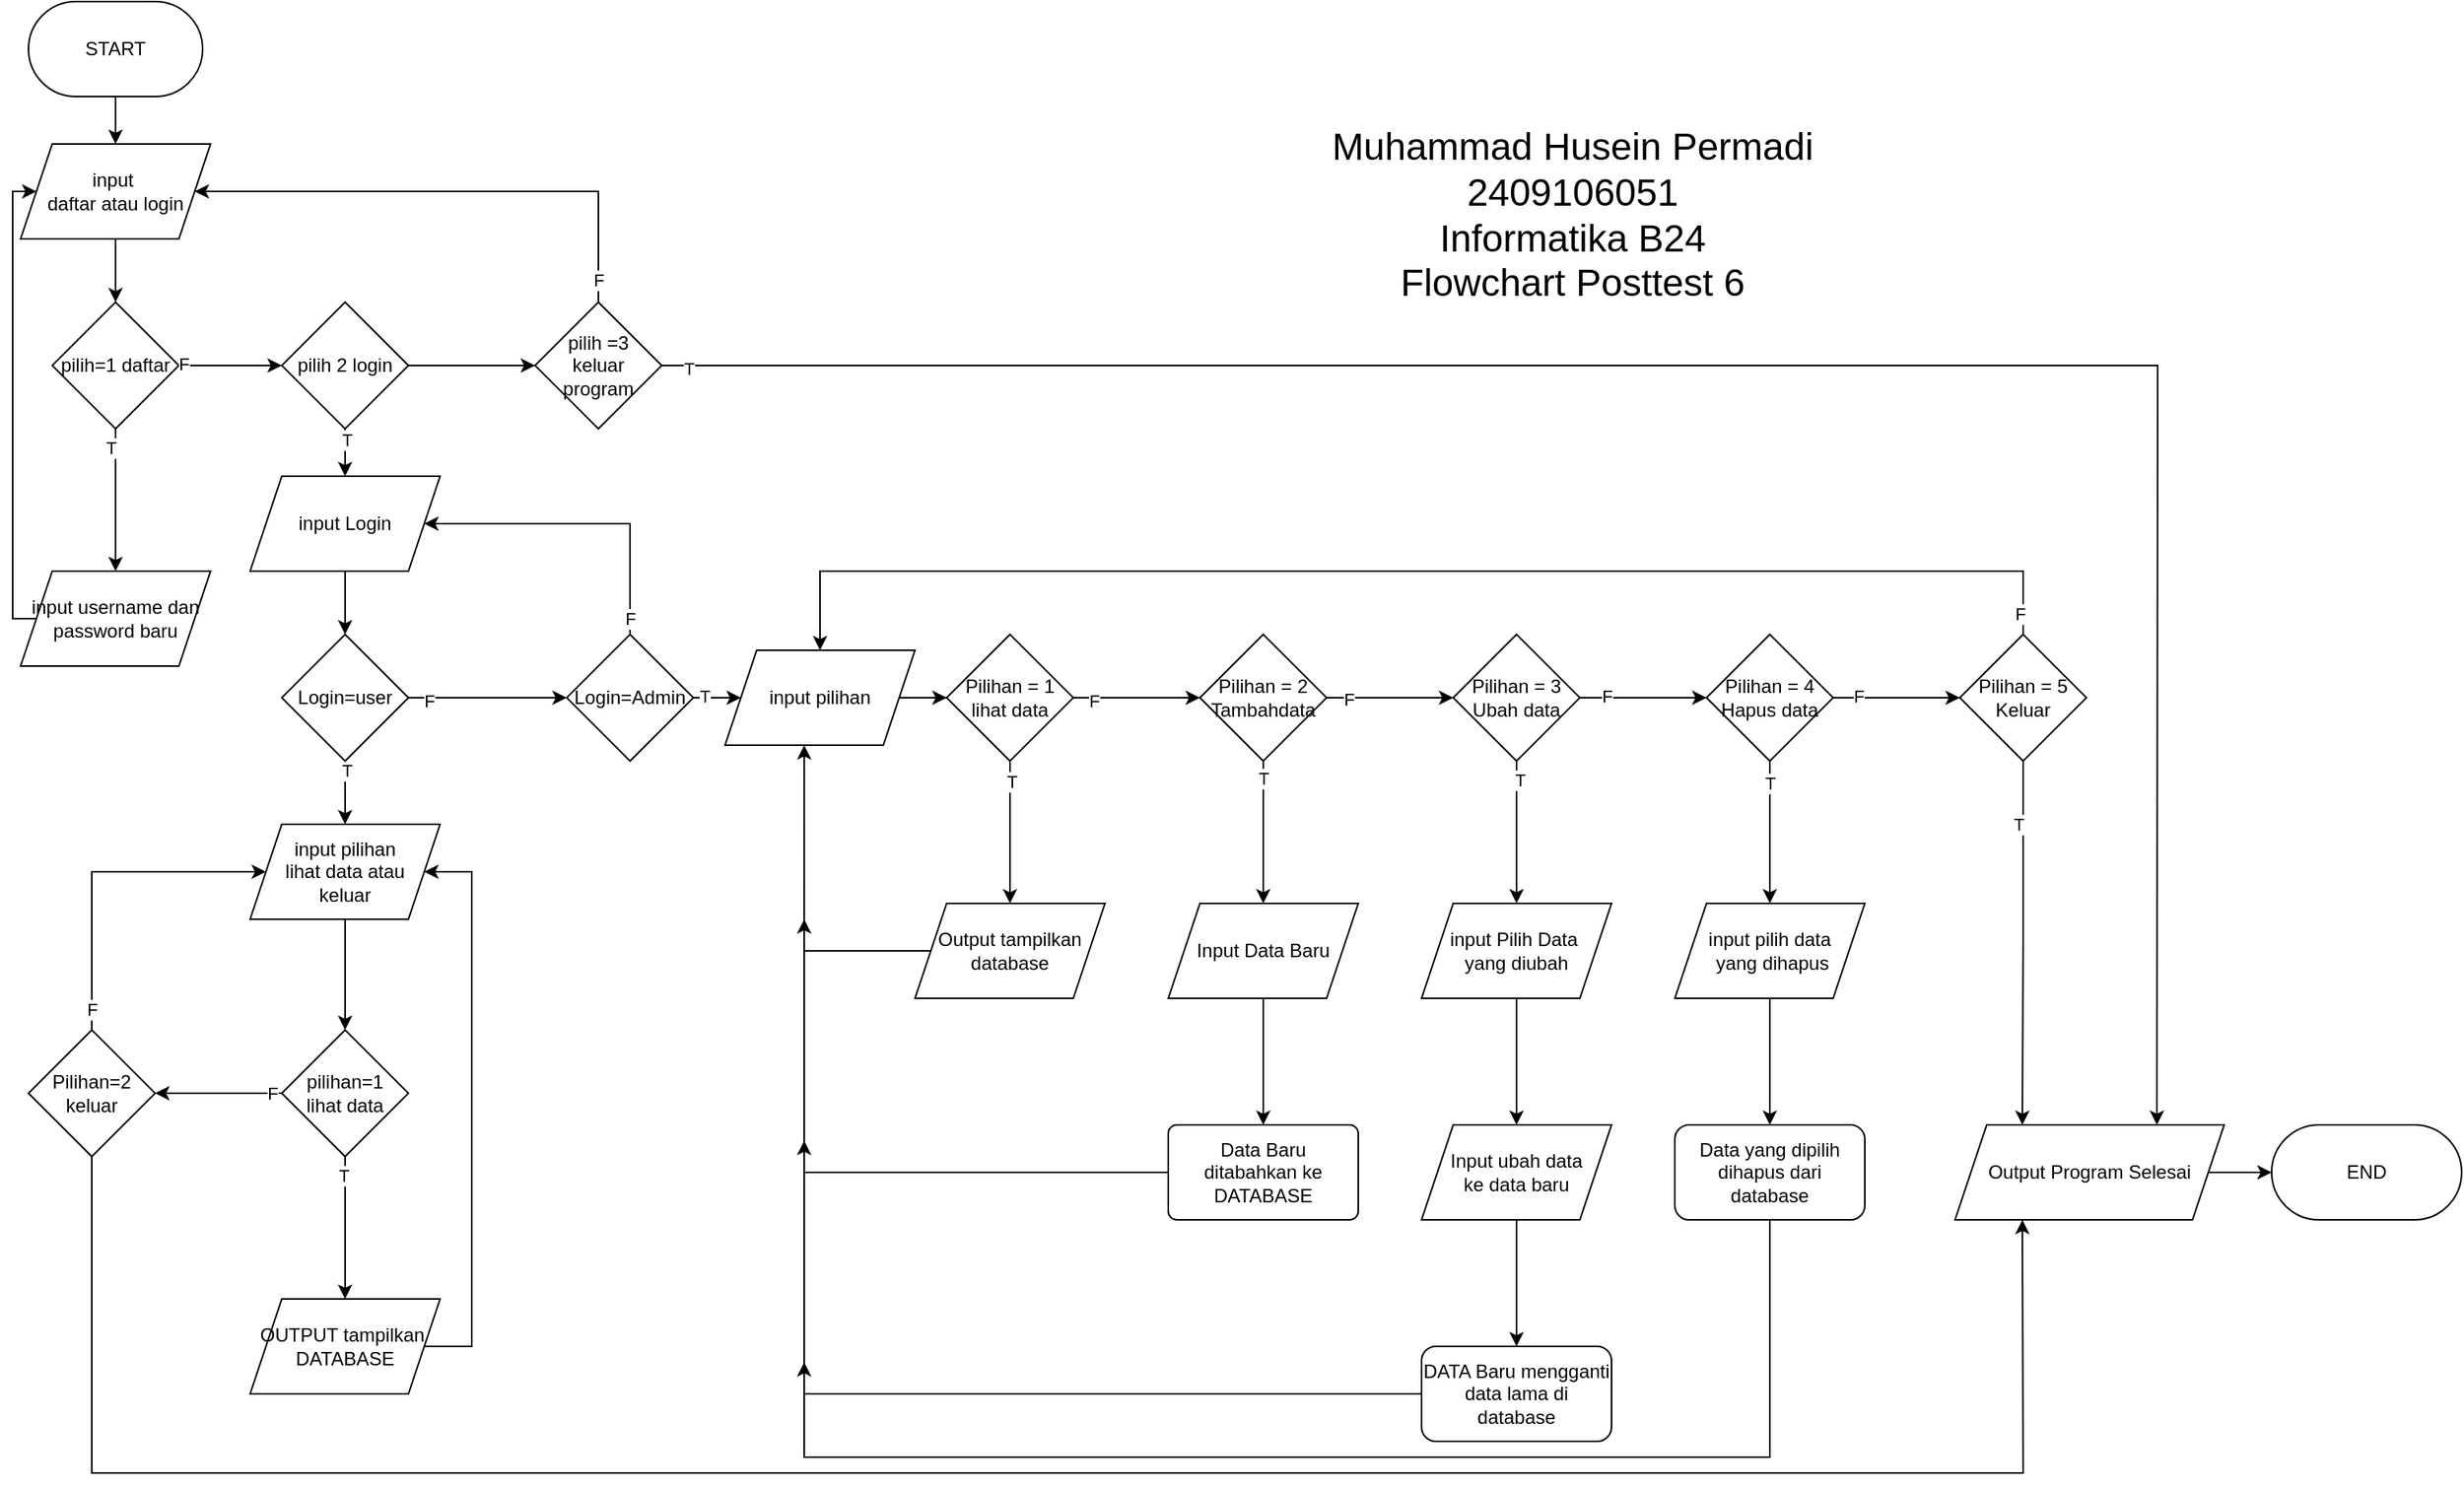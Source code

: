 <mxfile version="24.7.8">
  <diagram id="C5RBs43oDa-KdzZeNtuy" name="Page-1">
    <mxGraphModel dx="1829" dy="960" grid="1" gridSize="10" guides="1" tooltips="1" connect="1" arrows="1" fold="1" page="1" pageScale="1" pageWidth="827" pageHeight="1169" math="0" shadow="0">
      <root>
        <mxCell id="WIyWlLk6GJQsqaUBKTNV-0" />
        <mxCell id="WIyWlLk6GJQsqaUBKTNV-1" parent="WIyWlLk6GJQsqaUBKTNV-0" />
        <mxCell id="QPFy2tiAlWRGFWoXXFRA-13" value="" style="edgeStyle=orthogonalEdgeStyle;rounded=0;orthogonalLoop=1;jettySize=auto;html=1;" parent="WIyWlLk6GJQsqaUBKTNV-1" source="QPFy2tiAlWRGFWoXXFRA-0" target="QPFy2tiAlWRGFWoXXFRA-9" edge="1">
          <mxGeometry relative="1" as="geometry" />
        </mxCell>
        <mxCell id="QPFy2tiAlWRGFWoXXFRA-0" value="START" style="rounded=1;whiteSpace=wrap;html=1;arcSize=50;" parent="WIyWlLk6GJQsqaUBKTNV-1" vertex="1">
          <mxGeometry x="20" y="10" width="110" height="60" as="geometry" />
        </mxCell>
        <mxCell id="QPFy2tiAlWRGFWoXXFRA-32" value="" style="edgeStyle=orthogonalEdgeStyle;rounded=0;orthogonalLoop=1;jettySize=auto;html=1;" parent="WIyWlLk6GJQsqaUBKTNV-1" source="QPFy2tiAlWRGFWoXXFRA-5" target="QPFy2tiAlWRGFWoXXFRA-31" edge="1">
          <mxGeometry relative="1" as="geometry" />
        </mxCell>
        <mxCell id="QPFy2tiAlWRGFWoXXFRA-38" value="T" style="edgeLabel;html=1;align=center;verticalAlign=middle;resizable=0;points=[];" parent="QPFy2tiAlWRGFWoXXFRA-32" vertex="1" connectable="0">
          <mxGeometry x="-0.732" y="-3" relative="1" as="geometry">
            <mxPoint as="offset" />
          </mxGeometry>
        </mxCell>
        <mxCell id="QPFy2tiAlWRGFWoXXFRA-5" value="pilih=1 daftar" style="rhombus;whiteSpace=wrap;html=1;" parent="WIyWlLk6GJQsqaUBKTNV-1" vertex="1">
          <mxGeometry x="35" y="200" width="80" height="80" as="geometry" />
        </mxCell>
        <mxCell id="QPFy2tiAlWRGFWoXXFRA-41" value="" style="edgeStyle=orthogonalEdgeStyle;rounded=0;orthogonalLoop=1;jettySize=auto;html=1;" parent="WIyWlLk6GJQsqaUBKTNV-1" source="QPFy2tiAlWRGFWoXXFRA-6" target="QPFy2tiAlWRGFWoXXFRA-40" edge="1">
          <mxGeometry relative="1" as="geometry" />
        </mxCell>
        <mxCell id="QPFy2tiAlWRGFWoXXFRA-42" value="T" style="edgeLabel;html=1;align=center;verticalAlign=middle;resizable=0;points=[];" parent="QPFy2tiAlWRGFWoXXFRA-41" vertex="1" connectable="0">
          <mxGeometry x="-0.732" y="1" relative="1" as="geometry">
            <mxPoint as="offset" />
          </mxGeometry>
        </mxCell>
        <mxCell id="zGRnSUCD0bn5UvvZapL_-1" value="" style="edgeStyle=orthogonalEdgeStyle;rounded=0;orthogonalLoop=1;jettySize=auto;html=1;" edge="1" parent="WIyWlLk6GJQsqaUBKTNV-1" source="QPFy2tiAlWRGFWoXXFRA-6" target="zGRnSUCD0bn5UvvZapL_-0">
          <mxGeometry relative="1" as="geometry" />
        </mxCell>
        <mxCell id="QPFy2tiAlWRGFWoXXFRA-6" value="pilih 2 login" style="rhombus;whiteSpace=wrap;html=1;" parent="WIyWlLk6GJQsqaUBKTNV-1" vertex="1">
          <mxGeometry x="180" y="200" width="80" height="80" as="geometry" />
        </mxCell>
        <mxCell id="QPFy2tiAlWRGFWoXXFRA-14" value="" style="edgeStyle=orthogonalEdgeStyle;rounded=0;orthogonalLoop=1;jettySize=auto;html=1;" parent="WIyWlLk6GJQsqaUBKTNV-1" source="QPFy2tiAlWRGFWoXXFRA-9" target="QPFy2tiAlWRGFWoXXFRA-5" edge="1">
          <mxGeometry relative="1" as="geometry" />
        </mxCell>
        <mxCell id="QPFy2tiAlWRGFWoXXFRA-9" value="input&amp;nbsp;&lt;div&gt;daftar atau login&lt;/div&gt;" style="shape=parallelogram;perimeter=parallelogramPerimeter;whiteSpace=wrap;html=1;fixedSize=1;" parent="WIyWlLk6GJQsqaUBKTNV-1" vertex="1">
          <mxGeometry x="15" y="100" width="120" height="60" as="geometry" />
        </mxCell>
        <mxCell id="QPFy2tiAlWRGFWoXXFRA-29" value="" style="endArrow=classic;html=1;rounded=0;exitX=1;exitY=0.5;exitDx=0;exitDy=0;" parent="WIyWlLk6GJQsqaUBKTNV-1" source="QPFy2tiAlWRGFWoXXFRA-5" target="QPFy2tiAlWRGFWoXXFRA-6" edge="1">
          <mxGeometry width="50" height="50" relative="1" as="geometry">
            <mxPoint x="220" y="240" as="sourcePoint" />
            <mxPoint x="270" y="190" as="targetPoint" />
          </mxGeometry>
        </mxCell>
        <mxCell id="QPFy2tiAlWRGFWoXXFRA-30" value="F" style="edgeLabel;html=1;align=center;verticalAlign=middle;resizable=0;points=[];" parent="QPFy2tiAlWRGFWoXXFRA-29" vertex="1" connectable="0">
          <mxGeometry x="-0.919" y="1" relative="1" as="geometry">
            <mxPoint as="offset" />
          </mxGeometry>
        </mxCell>
        <mxCell id="QPFy2tiAlWRGFWoXXFRA-31" value="input username dan password baru" style="shape=parallelogram;perimeter=parallelogramPerimeter;whiteSpace=wrap;html=1;fixedSize=1;" parent="WIyWlLk6GJQsqaUBKTNV-1" vertex="1">
          <mxGeometry x="15" y="370" width="120" height="60" as="geometry" />
        </mxCell>
        <mxCell id="QPFy2tiAlWRGFWoXXFRA-33" value="" style="endArrow=classic;html=1;rounded=0;exitX=0;exitY=0.5;exitDx=0;exitDy=0;entryX=0;entryY=0.5;entryDx=0;entryDy=0;" parent="WIyWlLk6GJQsqaUBKTNV-1" source="QPFy2tiAlWRGFWoXXFRA-31" target="QPFy2tiAlWRGFWoXXFRA-9" edge="1">
          <mxGeometry width="50" height="50" relative="1" as="geometry">
            <mxPoint x="220" y="300" as="sourcePoint" />
            <mxPoint x="270" y="250" as="targetPoint" />
            <Array as="points">
              <mxPoint x="10" y="400" />
              <mxPoint x="10" y="130" />
            </Array>
          </mxGeometry>
        </mxCell>
        <mxCell id="QPFy2tiAlWRGFWoXXFRA-44" value="" style="edgeStyle=orthogonalEdgeStyle;rounded=0;orthogonalLoop=1;jettySize=auto;html=1;" parent="WIyWlLk6GJQsqaUBKTNV-1" source="QPFy2tiAlWRGFWoXXFRA-40" target="QPFy2tiAlWRGFWoXXFRA-43" edge="1">
          <mxGeometry relative="1" as="geometry" />
        </mxCell>
        <mxCell id="QPFy2tiAlWRGFWoXXFRA-40" value="input Login" style="shape=parallelogram;perimeter=parallelogramPerimeter;whiteSpace=wrap;html=1;fixedSize=1;" parent="WIyWlLk6GJQsqaUBKTNV-1" vertex="1">
          <mxGeometry x="160" y="310" width="120" height="60" as="geometry" />
        </mxCell>
        <mxCell id="QPFy2tiAlWRGFWoXXFRA-46" value="" style="edgeStyle=orthogonalEdgeStyle;rounded=0;orthogonalLoop=1;jettySize=auto;html=1;" parent="WIyWlLk6GJQsqaUBKTNV-1" source="QPFy2tiAlWRGFWoXXFRA-43" target="QPFy2tiAlWRGFWoXXFRA-45" edge="1">
          <mxGeometry relative="1" as="geometry" />
        </mxCell>
        <mxCell id="QPFy2tiAlWRGFWoXXFRA-55" value="T" style="edgeLabel;html=1;align=center;verticalAlign=middle;resizable=0;points=[];" parent="QPFy2tiAlWRGFWoXXFRA-46" vertex="1" connectable="0">
          <mxGeometry x="-0.688" y="1" relative="1" as="geometry">
            <mxPoint as="offset" />
          </mxGeometry>
        </mxCell>
        <mxCell id="QPFy2tiAlWRGFWoXXFRA-65" value="" style="edgeStyle=orthogonalEdgeStyle;rounded=0;orthogonalLoop=1;jettySize=auto;html=1;" parent="WIyWlLk6GJQsqaUBKTNV-1" source="QPFy2tiAlWRGFWoXXFRA-43" target="QPFy2tiAlWRGFWoXXFRA-64" edge="1">
          <mxGeometry relative="1" as="geometry" />
        </mxCell>
        <mxCell id="QPFy2tiAlWRGFWoXXFRA-135" value="F" style="edgeLabel;html=1;align=center;verticalAlign=middle;resizable=0;points=[];" parent="QPFy2tiAlWRGFWoXXFRA-65" vertex="1" connectable="0">
          <mxGeometry x="-0.756" y="-2" relative="1" as="geometry">
            <mxPoint x="1" as="offset" />
          </mxGeometry>
        </mxCell>
        <mxCell id="QPFy2tiAlWRGFWoXXFRA-43" value="Login=user" style="rhombus;whiteSpace=wrap;html=1;" parent="WIyWlLk6GJQsqaUBKTNV-1" vertex="1">
          <mxGeometry x="180" y="410" width="80" height="80" as="geometry" />
        </mxCell>
        <mxCell id="QPFy2tiAlWRGFWoXXFRA-48" value="" style="edgeStyle=orthogonalEdgeStyle;rounded=0;orthogonalLoop=1;jettySize=auto;html=1;" parent="WIyWlLk6GJQsqaUBKTNV-1" source="QPFy2tiAlWRGFWoXXFRA-45" target="QPFy2tiAlWRGFWoXXFRA-47" edge="1">
          <mxGeometry relative="1" as="geometry" />
        </mxCell>
        <mxCell id="QPFy2tiAlWRGFWoXXFRA-45" value="input pilihan&lt;div&gt;lihat data atau&lt;/div&gt;&lt;div&gt;keluar&lt;/div&gt;" style="shape=parallelogram;perimeter=parallelogramPerimeter;whiteSpace=wrap;html=1;fixedSize=1;" parent="WIyWlLk6GJQsqaUBKTNV-1" vertex="1">
          <mxGeometry x="160" y="530" width="120" height="60" as="geometry" />
        </mxCell>
        <mxCell id="QPFy2tiAlWRGFWoXXFRA-52" value="" style="edgeStyle=orthogonalEdgeStyle;rounded=0;orthogonalLoop=1;jettySize=auto;html=1;" parent="WIyWlLk6GJQsqaUBKTNV-1" source="QPFy2tiAlWRGFWoXXFRA-47" target="QPFy2tiAlWRGFWoXXFRA-51" edge="1">
          <mxGeometry relative="1" as="geometry" />
        </mxCell>
        <mxCell id="QPFy2tiAlWRGFWoXXFRA-56" value="F" style="edgeLabel;html=1;align=center;verticalAlign=middle;resizable=0;points=[];" parent="QPFy2tiAlWRGFWoXXFRA-52" vertex="1" connectable="0">
          <mxGeometry x="-0.832" relative="1" as="geometry">
            <mxPoint as="offset" />
          </mxGeometry>
        </mxCell>
        <mxCell id="QPFy2tiAlWRGFWoXXFRA-130" value="" style="edgeStyle=orthogonalEdgeStyle;rounded=0;orthogonalLoop=1;jettySize=auto;html=1;" parent="WIyWlLk6GJQsqaUBKTNV-1" source="QPFy2tiAlWRGFWoXXFRA-47" target="QPFy2tiAlWRGFWoXXFRA-129" edge="1">
          <mxGeometry relative="1" as="geometry" />
        </mxCell>
        <mxCell id="QPFy2tiAlWRGFWoXXFRA-131" value="T" style="edgeLabel;html=1;align=center;verticalAlign=middle;resizable=0;points=[];" parent="QPFy2tiAlWRGFWoXXFRA-130" vertex="1" connectable="0">
          <mxGeometry x="-0.731" y="-1" relative="1" as="geometry">
            <mxPoint as="offset" />
          </mxGeometry>
        </mxCell>
        <mxCell id="QPFy2tiAlWRGFWoXXFRA-47" value="pilihan=1&lt;div&gt;lihat data&lt;/div&gt;" style="rhombus;whiteSpace=wrap;html=1;" parent="WIyWlLk6GJQsqaUBKTNV-1" vertex="1">
          <mxGeometry x="180" y="660" width="80" height="80" as="geometry" />
        </mxCell>
        <mxCell id="QPFy2tiAlWRGFWoXXFRA-51" value="Pilihan=2&lt;div&gt;keluar&lt;/div&gt;" style="rhombus;whiteSpace=wrap;html=1;" parent="WIyWlLk6GJQsqaUBKTNV-1" vertex="1">
          <mxGeometry x="20" y="660" width="80" height="80" as="geometry" />
        </mxCell>
        <mxCell id="QPFy2tiAlWRGFWoXXFRA-53" value="" style="endArrow=classic;html=1;rounded=0;exitX=0.5;exitY=0;exitDx=0;exitDy=0;entryX=0;entryY=0.5;entryDx=0;entryDy=0;" parent="WIyWlLk6GJQsqaUBKTNV-1" source="QPFy2tiAlWRGFWoXXFRA-51" target="QPFy2tiAlWRGFWoXXFRA-45" edge="1">
          <mxGeometry width="50" height="50" relative="1" as="geometry">
            <mxPoint x="490" y="650" as="sourcePoint" />
            <mxPoint x="540" y="600" as="targetPoint" />
            <Array as="points">
              <mxPoint x="60" y="560" />
            </Array>
          </mxGeometry>
        </mxCell>
        <mxCell id="QPFy2tiAlWRGFWoXXFRA-54" value="F" style="edgeLabel;html=1;align=center;verticalAlign=middle;resizable=0;points=[];" parent="QPFy2tiAlWRGFWoXXFRA-53" vertex="1" connectable="0">
          <mxGeometry x="-0.877" relative="1" as="geometry">
            <mxPoint as="offset" />
          </mxGeometry>
        </mxCell>
        <mxCell id="QPFy2tiAlWRGFWoXXFRA-63" value="" style="endArrow=classic;html=1;rounded=0;exitX=1;exitY=0.5;exitDx=0;exitDy=0;entryX=1;entryY=0.5;entryDx=0;entryDy=0;" parent="WIyWlLk6GJQsqaUBKTNV-1" source="QPFy2tiAlWRGFWoXXFRA-129" target="QPFy2tiAlWRGFWoXXFRA-45" edge="1">
          <mxGeometry width="50" height="50" relative="1" as="geometry">
            <mxPoint x="280" y="860.0" as="sourcePoint" />
            <mxPoint x="-20" y="660" as="targetPoint" />
            <Array as="points">
              <mxPoint x="300" y="860" />
              <mxPoint x="300" y="560" />
            </Array>
          </mxGeometry>
        </mxCell>
        <mxCell id="QPFy2tiAlWRGFWoXXFRA-67" value="" style="edgeStyle=orthogonalEdgeStyle;rounded=0;orthogonalLoop=1;jettySize=auto;html=1;" parent="WIyWlLk6GJQsqaUBKTNV-1" source="QPFy2tiAlWRGFWoXXFRA-64" target="QPFy2tiAlWRGFWoXXFRA-66" edge="1">
          <mxGeometry relative="1" as="geometry" />
        </mxCell>
        <mxCell id="QPFy2tiAlWRGFWoXXFRA-72" value="T" style="edgeLabel;html=1;align=center;verticalAlign=middle;resizable=0;points=[];" parent="QPFy2tiAlWRGFWoXXFRA-67" vertex="1" connectable="0">
          <mxGeometry x="-0.04" y="-1" relative="1" as="geometry">
            <mxPoint as="offset" />
          </mxGeometry>
        </mxCell>
        <mxCell id="QPFy2tiAlWRGFWoXXFRA-64" value="Login=Admin" style="rhombus;whiteSpace=wrap;html=1;" parent="WIyWlLk6GJQsqaUBKTNV-1" vertex="1">
          <mxGeometry x="360" y="410" width="80" height="80" as="geometry" />
        </mxCell>
        <mxCell id="QPFy2tiAlWRGFWoXXFRA-71" value="" style="edgeStyle=orthogonalEdgeStyle;rounded=0;orthogonalLoop=1;jettySize=auto;html=1;" parent="WIyWlLk6GJQsqaUBKTNV-1" source="QPFy2tiAlWRGFWoXXFRA-66" target="QPFy2tiAlWRGFWoXXFRA-70" edge="1">
          <mxGeometry relative="1" as="geometry" />
        </mxCell>
        <mxCell id="QPFy2tiAlWRGFWoXXFRA-66" value="input pilihan" style="shape=parallelogram;perimeter=parallelogramPerimeter;whiteSpace=wrap;html=1;fixedSize=1;" parent="WIyWlLk6GJQsqaUBKTNV-1" vertex="1">
          <mxGeometry x="460" y="420" width="120" height="60" as="geometry" />
        </mxCell>
        <mxCell id="QPFy2tiAlWRGFWoXXFRA-81" value="" style="edgeStyle=orthogonalEdgeStyle;rounded=0;orthogonalLoop=1;jettySize=auto;html=1;" parent="WIyWlLk6GJQsqaUBKTNV-1" source="QPFy2tiAlWRGFWoXXFRA-70" target="QPFy2tiAlWRGFWoXXFRA-80" edge="1">
          <mxGeometry relative="1" as="geometry" />
        </mxCell>
        <mxCell id="QPFy2tiAlWRGFWoXXFRA-96" value="F" style="edgeLabel;html=1;align=center;verticalAlign=middle;resizable=0;points=[];" parent="QPFy2tiAlWRGFWoXXFRA-81" vertex="1" connectable="0">
          <mxGeometry x="-0.685" y="-2" relative="1" as="geometry">
            <mxPoint as="offset" />
          </mxGeometry>
        </mxCell>
        <mxCell id="QPFy2tiAlWRGFWoXXFRA-94" value="" style="edgeStyle=orthogonalEdgeStyle;rounded=0;orthogonalLoop=1;jettySize=auto;html=1;" parent="WIyWlLk6GJQsqaUBKTNV-1" source="QPFy2tiAlWRGFWoXXFRA-70" target="QPFy2tiAlWRGFWoXXFRA-93" edge="1">
          <mxGeometry relative="1" as="geometry" />
        </mxCell>
        <mxCell id="QPFy2tiAlWRGFWoXXFRA-95" value="T" style="edgeLabel;html=1;align=center;verticalAlign=middle;resizable=0;points=[];" parent="QPFy2tiAlWRGFWoXXFRA-94" vertex="1" connectable="0">
          <mxGeometry x="-0.72" y="1" relative="1" as="geometry">
            <mxPoint as="offset" />
          </mxGeometry>
        </mxCell>
        <mxCell id="QPFy2tiAlWRGFWoXXFRA-70" value="Pilihan = 1&lt;div&gt;lihat data&lt;/div&gt;" style="rhombus;whiteSpace=wrap;html=1;" parent="WIyWlLk6GJQsqaUBKTNV-1" vertex="1">
          <mxGeometry x="600" y="410" width="80" height="80" as="geometry" />
        </mxCell>
        <mxCell id="QPFy2tiAlWRGFWoXXFRA-73" value="" style="endArrow=classic;html=1;rounded=0;exitX=0.5;exitY=0;exitDx=0;exitDy=0;entryX=1;entryY=0.5;entryDx=0;entryDy=0;" parent="WIyWlLk6GJQsqaUBKTNV-1" source="QPFy2tiAlWRGFWoXXFRA-64" target="QPFy2tiAlWRGFWoXXFRA-40" edge="1">
          <mxGeometry width="50" height="50" relative="1" as="geometry">
            <mxPoint x="420" y="440" as="sourcePoint" />
            <mxPoint x="470" y="390" as="targetPoint" />
            <Array as="points">
              <mxPoint x="400" y="340" />
            </Array>
          </mxGeometry>
        </mxCell>
        <mxCell id="QPFy2tiAlWRGFWoXXFRA-133" value="F" style="edgeLabel;html=1;align=center;verticalAlign=middle;resizable=0;points=[];" parent="QPFy2tiAlWRGFWoXXFRA-73" vertex="1" connectable="0">
          <mxGeometry x="-0.896" relative="1" as="geometry">
            <mxPoint as="offset" />
          </mxGeometry>
        </mxCell>
        <mxCell id="QPFy2tiAlWRGFWoXXFRA-78" value="" style="endArrow=classic;html=1;rounded=0;exitX=0;exitY=0.5;exitDx=0;exitDy=0;entryX=0.417;entryY=1.001;entryDx=0;entryDy=0;entryPerimeter=0;" parent="WIyWlLk6GJQsqaUBKTNV-1" source="QPFy2tiAlWRGFWoXXFRA-93" target="QPFy2tiAlWRGFWoXXFRA-66" edge="1">
          <mxGeometry width="50" height="50" relative="1" as="geometry">
            <mxPoint x="580" y="610" as="sourcePoint" />
            <mxPoint x="560" y="630" as="targetPoint" />
            <Array as="points">
              <mxPoint x="510" y="610" />
            </Array>
          </mxGeometry>
        </mxCell>
        <mxCell id="QPFy2tiAlWRGFWoXXFRA-83" value="" style="edgeStyle=orthogonalEdgeStyle;rounded=0;orthogonalLoop=1;jettySize=auto;html=1;" parent="WIyWlLk6GJQsqaUBKTNV-1" source="QPFy2tiAlWRGFWoXXFRA-80" target="QPFy2tiAlWRGFWoXXFRA-82" edge="1">
          <mxGeometry relative="1" as="geometry" />
        </mxCell>
        <mxCell id="QPFy2tiAlWRGFWoXXFRA-88" value="T" style="edgeLabel;html=1;align=center;verticalAlign=middle;resizable=0;points=[];" parent="QPFy2tiAlWRGFWoXXFRA-83" vertex="1" connectable="0">
          <mxGeometry x="-0.759" relative="1" as="geometry">
            <mxPoint as="offset" />
          </mxGeometry>
        </mxCell>
        <mxCell id="QPFy2tiAlWRGFWoXXFRA-90" value="" style="edgeStyle=orthogonalEdgeStyle;rounded=0;orthogonalLoop=1;jettySize=auto;html=1;" parent="WIyWlLk6GJQsqaUBKTNV-1" source="QPFy2tiAlWRGFWoXXFRA-80" target="QPFy2tiAlWRGFWoXXFRA-89" edge="1">
          <mxGeometry relative="1" as="geometry" />
        </mxCell>
        <mxCell id="QPFy2tiAlWRGFWoXXFRA-97" value="F" style="edgeLabel;html=1;align=center;verticalAlign=middle;resizable=0;points=[];" parent="QPFy2tiAlWRGFWoXXFRA-90" vertex="1" connectable="0">
          <mxGeometry x="-0.659" y="-1" relative="1" as="geometry">
            <mxPoint as="offset" />
          </mxGeometry>
        </mxCell>
        <mxCell id="QPFy2tiAlWRGFWoXXFRA-80" value="Pilihan = 2&lt;div&gt;Tambahdata&lt;/div&gt;" style="rhombus;whiteSpace=wrap;html=1;" parent="WIyWlLk6GJQsqaUBKTNV-1" vertex="1">
          <mxGeometry x="760" y="410" width="80" height="80" as="geometry" />
        </mxCell>
        <mxCell id="QPFy2tiAlWRGFWoXXFRA-85" value="" style="edgeStyle=orthogonalEdgeStyle;rounded=0;orthogonalLoop=1;jettySize=auto;html=1;" parent="WIyWlLk6GJQsqaUBKTNV-1" source="QPFy2tiAlWRGFWoXXFRA-82" target="QPFy2tiAlWRGFWoXXFRA-84" edge="1">
          <mxGeometry relative="1" as="geometry" />
        </mxCell>
        <mxCell id="QPFy2tiAlWRGFWoXXFRA-82" value="Input Data Baru" style="shape=parallelogram;perimeter=parallelogramPerimeter;whiteSpace=wrap;html=1;fixedSize=1;" parent="WIyWlLk6GJQsqaUBKTNV-1" vertex="1">
          <mxGeometry x="740" y="580" width="120" height="60" as="geometry" />
        </mxCell>
        <mxCell id="QPFy2tiAlWRGFWoXXFRA-84" value="Data Baru&lt;div&gt;ditabahkan ke DATABASE&lt;/div&gt;" style="rounded=1;whiteSpace=wrap;html=1;arcSize=9;" parent="WIyWlLk6GJQsqaUBKTNV-1" vertex="1">
          <mxGeometry x="740" y="720" width="120" height="60" as="geometry" />
        </mxCell>
        <mxCell id="QPFy2tiAlWRGFWoXXFRA-87" value="" style="endArrow=classic;html=1;rounded=0;exitX=0;exitY=0.5;exitDx=0;exitDy=0;" parent="WIyWlLk6GJQsqaUBKTNV-1" source="QPFy2tiAlWRGFWoXXFRA-84" edge="1">
          <mxGeometry width="50" height="50" relative="1" as="geometry">
            <mxPoint x="540" y="610" as="sourcePoint" />
            <mxPoint x="510" y="590" as="targetPoint" />
            <Array as="points">
              <mxPoint x="510" y="750" />
            </Array>
          </mxGeometry>
        </mxCell>
        <mxCell id="QPFy2tiAlWRGFWoXXFRA-92" value="" style="edgeStyle=orthogonalEdgeStyle;rounded=0;orthogonalLoop=1;jettySize=auto;html=1;" parent="WIyWlLk6GJQsqaUBKTNV-1" source="QPFy2tiAlWRGFWoXXFRA-89" target="QPFy2tiAlWRGFWoXXFRA-91" edge="1">
          <mxGeometry relative="1" as="geometry" />
        </mxCell>
        <mxCell id="QPFy2tiAlWRGFWoXXFRA-98" value="T" style="edgeLabel;html=1;align=center;verticalAlign=middle;resizable=0;points=[];" parent="QPFy2tiAlWRGFWoXXFRA-92" vertex="1" connectable="0">
          <mxGeometry x="-0.744" y="2" relative="1" as="geometry">
            <mxPoint as="offset" />
          </mxGeometry>
        </mxCell>
        <mxCell id="QPFy2tiAlWRGFWoXXFRA-105" value="" style="edgeStyle=orthogonalEdgeStyle;rounded=0;orthogonalLoop=1;jettySize=auto;html=1;" parent="WIyWlLk6GJQsqaUBKTNV-1" source="QPFy2tiAlWRGFWoXXFRA-89" target="QPFy2tiAlWRGFWoXXFRA-104" edge="1">
          <mxGeometry relative="1" as="geometry" />
        </mxCell>
        <mxCell id="QPFy2tiAlWRGFWoXXFRA-114" value="F" style="edgeLabel;html=1;align=center;verticalAlign=middle;resizable=0;points=[];" parent="QPFy2tiAlWRGFWoXXFRA-105" vertex="1" connectable="0">
          <mxGeometry x="-0.58" y="1" relative="1" as="geometry">
            <mxPoint as="offset" />
          </mxGeometry>
        </mxCell>
        <mxCell id="QPFy2tiAlWRGFWoXXFRA-89" value="Pilihan = 3&lt;div&gt;Ubah data&lt;/div&gt;" style="rhombus;whiteSpace=wrap;html=1;" parent="WIyWlLk6GJQsqaUBKTNV-1" vertex="1">
          <mxGeometry x="920" y="410" width="80" height="80" as="geometry" />
        </mxCell>
        <mxCell id="QPFy2tiAlWRGFWoXXFRA-100" value="" style="edgeStyle=orthogonalEdgeStyle;rounded=0;orthogonalLoop=1;jettySize=auto;html=1;" parent="WIyWlLk6GJQsqaUBKTNV-1" source="QPFy2tiAlWRGFWoXXFRA-91" target="QPFy2tiAlWRGFWoXXFRA-99" edge="1">
          <mxGeometry relative="1" as="geometry" />
        </mxCell>
        <mxCell id="QPFy2tiAlWRGFWoXXFRA-91" value="input Pilih Data&amp;nbsp;&lt;div&gt;yang diubah&lt;/div&gt;" style="shape=parallelogram;perimeter=parallelogramPerimeter;whiteSpace=wrap;html=1;fixedSize=1;" parent="WIyWlLk6GJQsqaUBKTNV-1" vertex="1">
          <mxGeometry x="900" y="580" width="120" height="60" as="geometry" />
        </mxCell>
        <mxCell id="QPFy2tiAlWRGFWoXXFRA-93" value="Output tampilkan&lt;div&gt;database&lt;/div&gt;" style="shape=parallelogram;perimeter=parallelogramPerimeter;whiteSpace=wrap;html=1;fixedSize=1;" parent="WIyWlLk6GJQsqaUBKTNV-1" vertex="1">
          <mxGeometry x="580" y="580" width="120" height="60" as="geometry" />
        </mxCell>
        <mxCell id="QPFy2tiAlWRGFWoXXFRA-102" value="" style="edgeStyle=orthogonalEdgeStyle;rounded=0;orthogonalLoop=1;jettySize=auto;html=1;" parent="WIyWlLk6GJQsqaUBKTNV-1" source="QPFy2tiAlWRGFWoXXFRA-99" target="QPFy2tiAlWRGFWoXXFRA-101" edge="1">
          <mxGeometry relative="1" as="geometry" />
        </mxCell>
        <mxCell id="QPFy2tiAlWRGFWoXXFRA-99" value="Input ubah data&lt;div&gt;ke data baru&lt;/div&gt;" style="shape=parallelogram;perimeter=parallelogramPerimeter;whiteSpace=wrap;html=1;fixedSize=1;" parent="WIyWlLk6GJQsqaUBKTNV-1" vertex="1">
          <mxGeometry x="900" y="720" width="120" height="60" as="geometry" />
        </mxCell>
        <mxCell id="QPFy2tiAlWRGFWoXXFRA-101" value="DATA Baru mengganti data lama di database" style="rounded=1;whiteSpace=wrap;html=1;" parent="WIyWlLk6GJQsqaUBKTNV-1" vertex="1">
          <mxGeometry x="900" y="860" width="120" height="60" as="geometry" />
        </mxCell>
        <mxCell id="QPFy2tiAlWRGFWoXXFRA-103" value="" style="endArrow=classic;html=1;rounded=0;exitX=0;exitY=0.5;exitDx=0;exitDy=0;" parent="WIyWlLk6GJQsqaUBKTNV-1" source="QPFy2tiAlWRGFWoXXFRA-101" edge="1">
          <mxGeometry width="50" height="50" relative="1" as="geometry">
            <mxPoint x="850" y="830" as="sourcePoint" />
            <mxPoint x="510" y="730" as="targetPoint" />
            <Array as="points">
              <mxPoint x="510" y="890" />
            </Array>
          </mxGeometry>
        </mxCell>
        <mxCell id="QPFy2tiAlWRGFWoXXFRA-107" value="" style="edgeStyle=orthogonalEdgeStyle;rounded=0;orthogonalLoop=1;jettySize=auto;html=1;" parent="WIyWlLk6GJQsqaUBKTNV-1" source="QPFy2tiAlWRGFWoXXFRA-104" target="QPFy2tiAlWRGFWoXXFRA-106" edge="1">
          <mxGeometry relative="1" as="geometry" />
        </mxCell>
        <mxCell id="QPFy2tiAlWRGFWoXXFRA-113" value="T" style="edgeLabel;html=1;align=center;verticalAlign=middle;resizable=0;points=[];" parent="QPFy2tiAlWRGFWoXXFRA-107" vertex="1" connectable="0">
          <mxGeometry x="-0.705" relative="1" as="geometry">
            <mxPoint as="offset" />
          </mxGeometry>
        </mxCell>
        <mxCell id="QPFy2tiAlWRGFWoXXFRA-112" value="" style="edgeStyle=orthogonalEdgeStyle;rounded=0;orthogonalLoop=1;jettySize=auto;html=1;" parent="WIyWlLk6GJQsqaUBKTNV-1" source="QPFy2tiAlWRGFWoXXFRA-104" target="QPFy2tiAlWRGFWoXXFRA-111" edge="1">
          <mxGeometry relative="1" as="geometry" />
        </mxCell>
        <mxCell id="QPFy2tiAlWRGFWoXXFRA-115" value="F" style="edgeLabel;html=1;align=center;verticalAlign=middle;resizable=0;points=[];" parent="QPFy2tiAlWRGFWoXXFRA-112" vertex="1" connectable="0">
          <mxGeometry x="-0.607" y="1" relative="1" as="geometry">
            <mxPoint as="offset" />
          </mxGeometry>
        </mxCell>
        <mxCell id="QPFy2tiAlWRGFWoXXFRA-104" value="Pilihan = 4&lt;div&gt;Hapus data&lt;/div&gt;" style="rhombus;whiteSpace=wrap;html=1;" parent="WIyWlLk6GJQsqaUBKTNV-1" vertex="1">
          <mxGeometry x="1080" y="410" width="80" height="80" as="geometry" />
        </mxCell>
        <mxCell id="QPFy2tiAlWRGFWoXXFRA-109" value="" style="edgeStyle=orthogonalEdgeStyle;rounded=0;orthogonalLoop=1;jettySize=auto;html=1;" parent="WIyWlLk6GJQsqaUBKTNV-1" source="QPFy2tiAlWRGFWoXXFRA-106" target="QPFy2tiAlWRGFWoXXFRA-108" edge="1">
          <mxGeometry relative="1" as="geometry" />
        </mxCell>
        <mxCell id="QPFy2tiAlWRGFWoXXFRA-106" value="input pilih data&lt;div&gt;&amp;nbsp;yang dihapus&lt;/div&gt;" style="shape=parallelogram;perimeter=parallelogramPerimeter;whiteSpace=wrap;html=1;fixedSize=1;" parent="WIyWlLk6GJQsqaUBKTNV-1" vertex="1">
          <mxGeometry x="1060" y="580" width="120" height="60" as="geometry" />
        </mxCell>
        <mxCell id="QPFy2tiAlWRGFWoXXFRA-108" value="Data yang dipilih dihapus dari database" style="rounded=1;whiteSpace=wrap;html=1;" parent="WIyWlLk6GJQsqaUBKTNV-1" vertex="1">
          <mxGeometry x="1060" y="720" width="120" height="60" as="geometry" />
        </mxCell>
        <mxCell id="QPFy2tiAlWRGFWoXXFRA-110" value="" style="endArrow=classic;html=1;rounded=0;exitX=0.5;exitY=1;exitDx=0;exitDy=0;" parent="WIyWlLk6GJQsqaUBKTNV-1" source="QPFy2tiAlWRGFWoXXFRA-108" edge="1">
          <mxGeometry width="50" height="50" relative="1" as="geometry">
            <mxPoint x="980" y="730" as="sourcePoint" />
            <mxPoint x="510" y="870" as="targetPoint" />
            <Array as="points">
              <mxPoint x="1120" y="820" />
              <mxPoint x="1120" y="930" />
              <mxPoint x="510" y="930" />
            </Array>
          </mxGeometry>
        </mxCell>
        <mxCell id="QPFy2tiAlWRGFWoXXFRA-124" value="" style="edgeStyle=orthogonalEdgeStyle;rounded=0;orthogonalLoop=1;jettySize=auto;html=1;entryX=0.25;entryY=0;entryDx=0;entryDy=0;" parent="WIyWlLk6GJQsqaUBKTNV-1" source="QPFy2tiAlWRGFWoXXFRA-111" target="QPFy2tiAlWRGFWoXXFRA-123" edge="1">
          <mxGeometry relative="1" as="geometry" />
        </mxCell>
        <mxCell id="QPFy2tiAlWRGFWoXXFRA-127" value="T" style="edgeLabel;html=1;align=center;verticalAlign=middle;resizable=0;points=[];" parent="QPFy2tiAlWRGFWoXXFRA-124" vertex="1" connectable="0">
          <mxGeometry x="-0.658" y="-3" relative="1" as="geometry">
            <mxPoint as="offset" />
          </mxGeometry>
        </mxCell>
        <mxCell id="QPFy2tiAlWRGFWoXXFRA-111" value="Pilihan = 5&lt;div&gt;Keluar&lt;/div&gt;" style="rhombus;whiteSpace=wrap;html=1;" parent="WIyWlLk6GJQsqaUBKTNV-1" vertex="1">
          <mxGeometry x="1240" y="410" width="80" height="80" as="geometry" />
        </mxCell>
        <mxCell id="QPFy2tiAlWRGFWoXXFRA-119" value="" style="endArrow=classic;html=1;rounded=0;exitX=0.5;exitY=0;exitDx=0;exitDy=0;entryX=0.5;entryY=0;entryDx=0;entryDy=0;" parent="WIyWlLk6GJQsqaUBKTNV-1" source="QPFy2tiAlWRGFWoXXFRA-111" target="QPFy2tiAlWRGFWoXXFRA-66" edge="1">
          <mxGeometry width="50" height="50" relative="1" as="geometry">
            <mxPoint x="1270" y="560" as="sourcePoint" />
            <mxPoint x="1320" y="510" as="targetPoint" />
            <Array as="points">
              <mxPoint x="1280" y="370" />
              <mxPoint x="520" y="370" />
            </Array>
          </mxGeometry>
        </mxCell>
        <mxCell id="QPFy2tiAlWRGFWoXXFRA-120" value="F" style="edgeLabel;html=1;align=center;verticalAlign=middle;resizable=0;points=[];" parent="QPFy2tiAlWRGFWoXXFRA-119" vertex="1" connectable="0">
          <mxGeometry x="-0.969" y="2" relative="1" as="geometry">
            <mxPoint as="offset" />
          </mxGeometry>
        </mxCell>
        <mxCell id="QPFy2tiAlWRGFWoXXFRA-126" value="" style="edgeStyle=orthogonalEdgeStyle;rounded=0;orthogonalLoop=1;jettySize=auto;html=1;" parent="WIyWlLk6GJQsqaUBKTNV-1" source="QPFy2tiAlWRGFWoXXFRA-123" target="QPFy2tiAlWRGFWoXXFRA-125" edge="1">
          <mxGeometry relative="1" as="geometry" />
        </mxCell>
        <mxCell id="QPFy2tiAlWRGFWoXXFRA-123" value="Output Program Selesai" style="shape=parallelogram;perimeter=parallelogramPerimeter;whiteSpace=wrap;html=1;fixedSize=1;" parent="WIyWlLk6GJQsqaUBKTNV-1" vertex="1">
          <mxGeometry x="1237" y="720" width="170" height="60" as="geometry" />
        </mxCell>
        <mxCell id="QPFy2tiAlWRGFWoXXFRA-125" value="END" style="rounded=1;whiteSpace=wrap;html=1;arcSize=50;" parent="WIyWlLk6GJQsqaUBKTNV-1" vertex="1">
          <mxGeometry x="1437" y="720" width="120" height="60" as="geometry" />
        </mxCell>
        <mxCell id="QPFy2tiAlWRGFWoXXFRA-128" value="" style="endArrow=classic;html=1;rounded=0;exitX=0.5;exitY=1;exitDx=0;exitDy=0;entryX=0.25;entryY=1;entryDx=0;entryDy=0;" parent="WIyWlLk6GJQsqaUBKTNV-1" source="QPFy2tiAlWRGFWoXXFRA-51" target="QPFy2tiAlWRGFWoXXFRA-123" edge="1">
          <mxGeometry width="50" height="50" relative="1" as="geometry">
            <mxPoint x="610" y="760" as="sourcePoint" />
            <mxPoint x="660" y="710" as="targetPoint" />
            <Array as="points">
              <mxPoint x="60" y="940" />
              <mxPoint x="1280" y="940" />
            </Array>
          </mxGeometry>
        </mxCell>
        <mxCell id="QPFy2tiAlWRGFWoXXFRA-129" value="OUTPUT tampilkan&amp;nbsp;&lt;div&gt;DATABASE&lt;/div&gt;" style="shape=parallelogram;perimeter=parallelogramPerimeter;whiteSpace=wrap;html=1;fixedSize=1;" parent="WIyWlLk6GJQsqaUBKTNV-1" vertex="1">
          <mxGeometry x="160" y="830" width="120" height="60" as="geometry" />
        </mxCell>
        <mxCell id="QPFy2tiAlWRGFWoXXFRA-134" value="&lt;font style=&quot;font-size: 24px;&quot;&gt;Muhammad Husein Permadi&lt;/font&gt;&lt;div&gt;&lt;span style=&quot;font-size: 24px;&quot;&gt;2409106051&lt;/span&gt;&lt;/div&gt;&lt;div&gt;&lt;span style=&quot;font-size: 24px;&quot;&gt;Informatika B24&lt;/span&gt;&lt;/div&gt;&lt;div&gt;&lt;span style=&quot;font-size: 24px;&quot;&gt;Flowchart Posttest 6&lt;/span&gt;&lt;/div&gt;" style="text;html=1;align=center;verticalAlign=middle;resizable=0;points=[];autosize=1;strokeColor=none;fillColor=none;" parent="WIyWlLk6GJQsqaUBKTNV-1" vertex="1">
          <mxGeometry x="830" y="80" width="330" height="130" as="geometry" />
        </mxCell>
        <mxCell id="zGRnSUCD0bn5UvvZapL_-0" value="pilih =3&lt;div&gt;keluar program&lt;/div&gt;" style="rhombus;whiteSpace=wrap;html=1;" vertex="1" parent="WIyWlLk6GJQsqaUBKTNV-1">
          <mxGeometry x="340" y="200" width="80" height="80" as="geometry" />
        </mxCell>
        <mxCell id="zGRnSUCD0bn5UvvZapL_-2" value="" style="endArrow=classic;html=1;rounded=0;exitX=0.5;exitY=0;exitDx=0;exitDy=0;entryX=1;entryY=0.5;entryDx=0;entryDy=0;" edge="1" parent="WIyWlLk6GJQsqaUBKTNV-1" source="zGRnSUCD0bn5UvvZapL_-0" target="QPFy2tiAlWRGFWoXXFRA-9">
          <mxGeometry width="50" height="50" relative="1" as="geometry">
            <mxPoint x="450" y="340" as="sourcePoint" />
            <mxPoint x="140" y="130" as="targetPoint" />
            <Array as="points">
              <mxPoint x="380" y="130" />
            </Array>
          </mxGeometry>
        </mxCell>
        <mxCell id="zGRnSUCD0bn5UvvZapL_-3" value="F" style="edgeLabel;html=1;align=center;verticalAlign=middle;resizable=0;points=[];" vertex="1" connectable="0" parent="zGRnSUCD0bn5UvvZapL_-2">
          <mxGeometry x="-0.914" relative="1" as="geometry">
            <mxPoint as="offset" />
          </mxGeometry>
        </mxCell>
        <mxCell id="zGRnSUCD0bn5UvvZapL_-4" value="" style="endArrow=classic;html=1;rounded=0;exitX=1;exitY=0.5;exitDx=0;exitDy=0;entryX=0.75;entryY=0;entryDx=0;entryDy=0;" edge="1" parent="WIyWlLk6GJQsqaUBKTNV-1" source="zGRnSUCD0bn5UvvZapL_-0" target="QPFy2tiAlWRGFWoXXFRA-123">
          <mxGeometry width="50" height="50" relative="1" as="geometry">
            <mxPoint x="700" y="340" as="sourcePoint" />
            <mxPoint x="1470" y="525.926" as="targetPoint" />
            <Array as="points">
              <mxPoint x="1365" y="240" />
            </Array>
          </mxGeometry>
        </mxCell>
        <mxCell id="zGRnSUCD0bn5UvvZapL_-5" value="T" style="edgeLabel;html=1;align=center;verticalAlign=middle;resizable=0;points=[];" vertex="1" connectable="0" parent="zGRnSUCD0bn5UvvZapL_-4">
          <mxGeometry x="-0.976" y="-2" relative="1" as="geometry">
            <mxPoint as="offset" />
          </mxGeometry>
        </mxCell>
      </root>
    </mxGraphModel>
  </diagram>
</mxfile>
